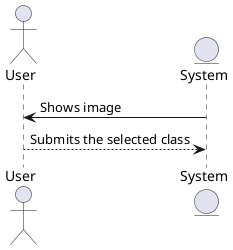 @startuml image
actor User as user
entity System as system

user <- system: Shows image
user --> system: Submits the selected class
@enduml
